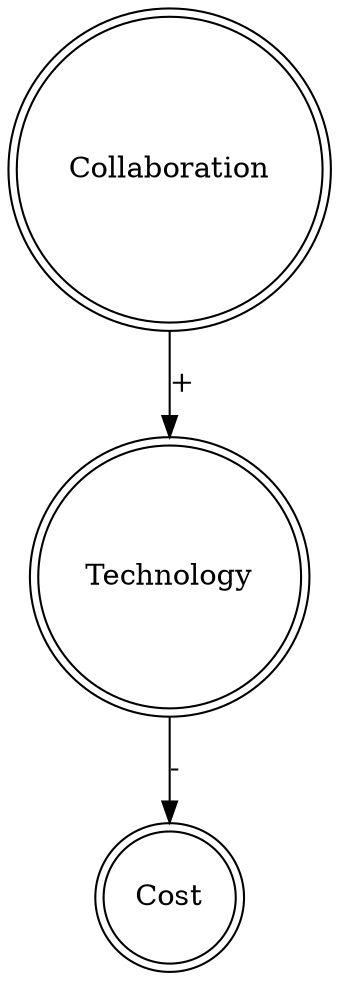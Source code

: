 digraph "f99dc209-e23f-406f-8d61-5e0943af8836" {
	"14194d0f-6230-4bff-ac97-9a8df8e637a8" [label=Collaboration shape=doublecircle]
	"14194d0f-6230-4bff-ac97-9a8df8e637a8" -> "f5dd0327-c947-40b2-8afc-d95c605464c2" [label="+"]
	"f5dd0327-c947-40b2-8afc-d95c605464c2" [label=Technology shape=doublecircle]
	"f5dd0327-c947-40b2-8afc-d95c605464c2" -> "8f7a62f8-18b0-4504-aebd-655053598d42" [label="-"]
	"8f7a62f8-18b0-4504-aebd-655053598d42" [label=Cost shape=doublecircle]
}
